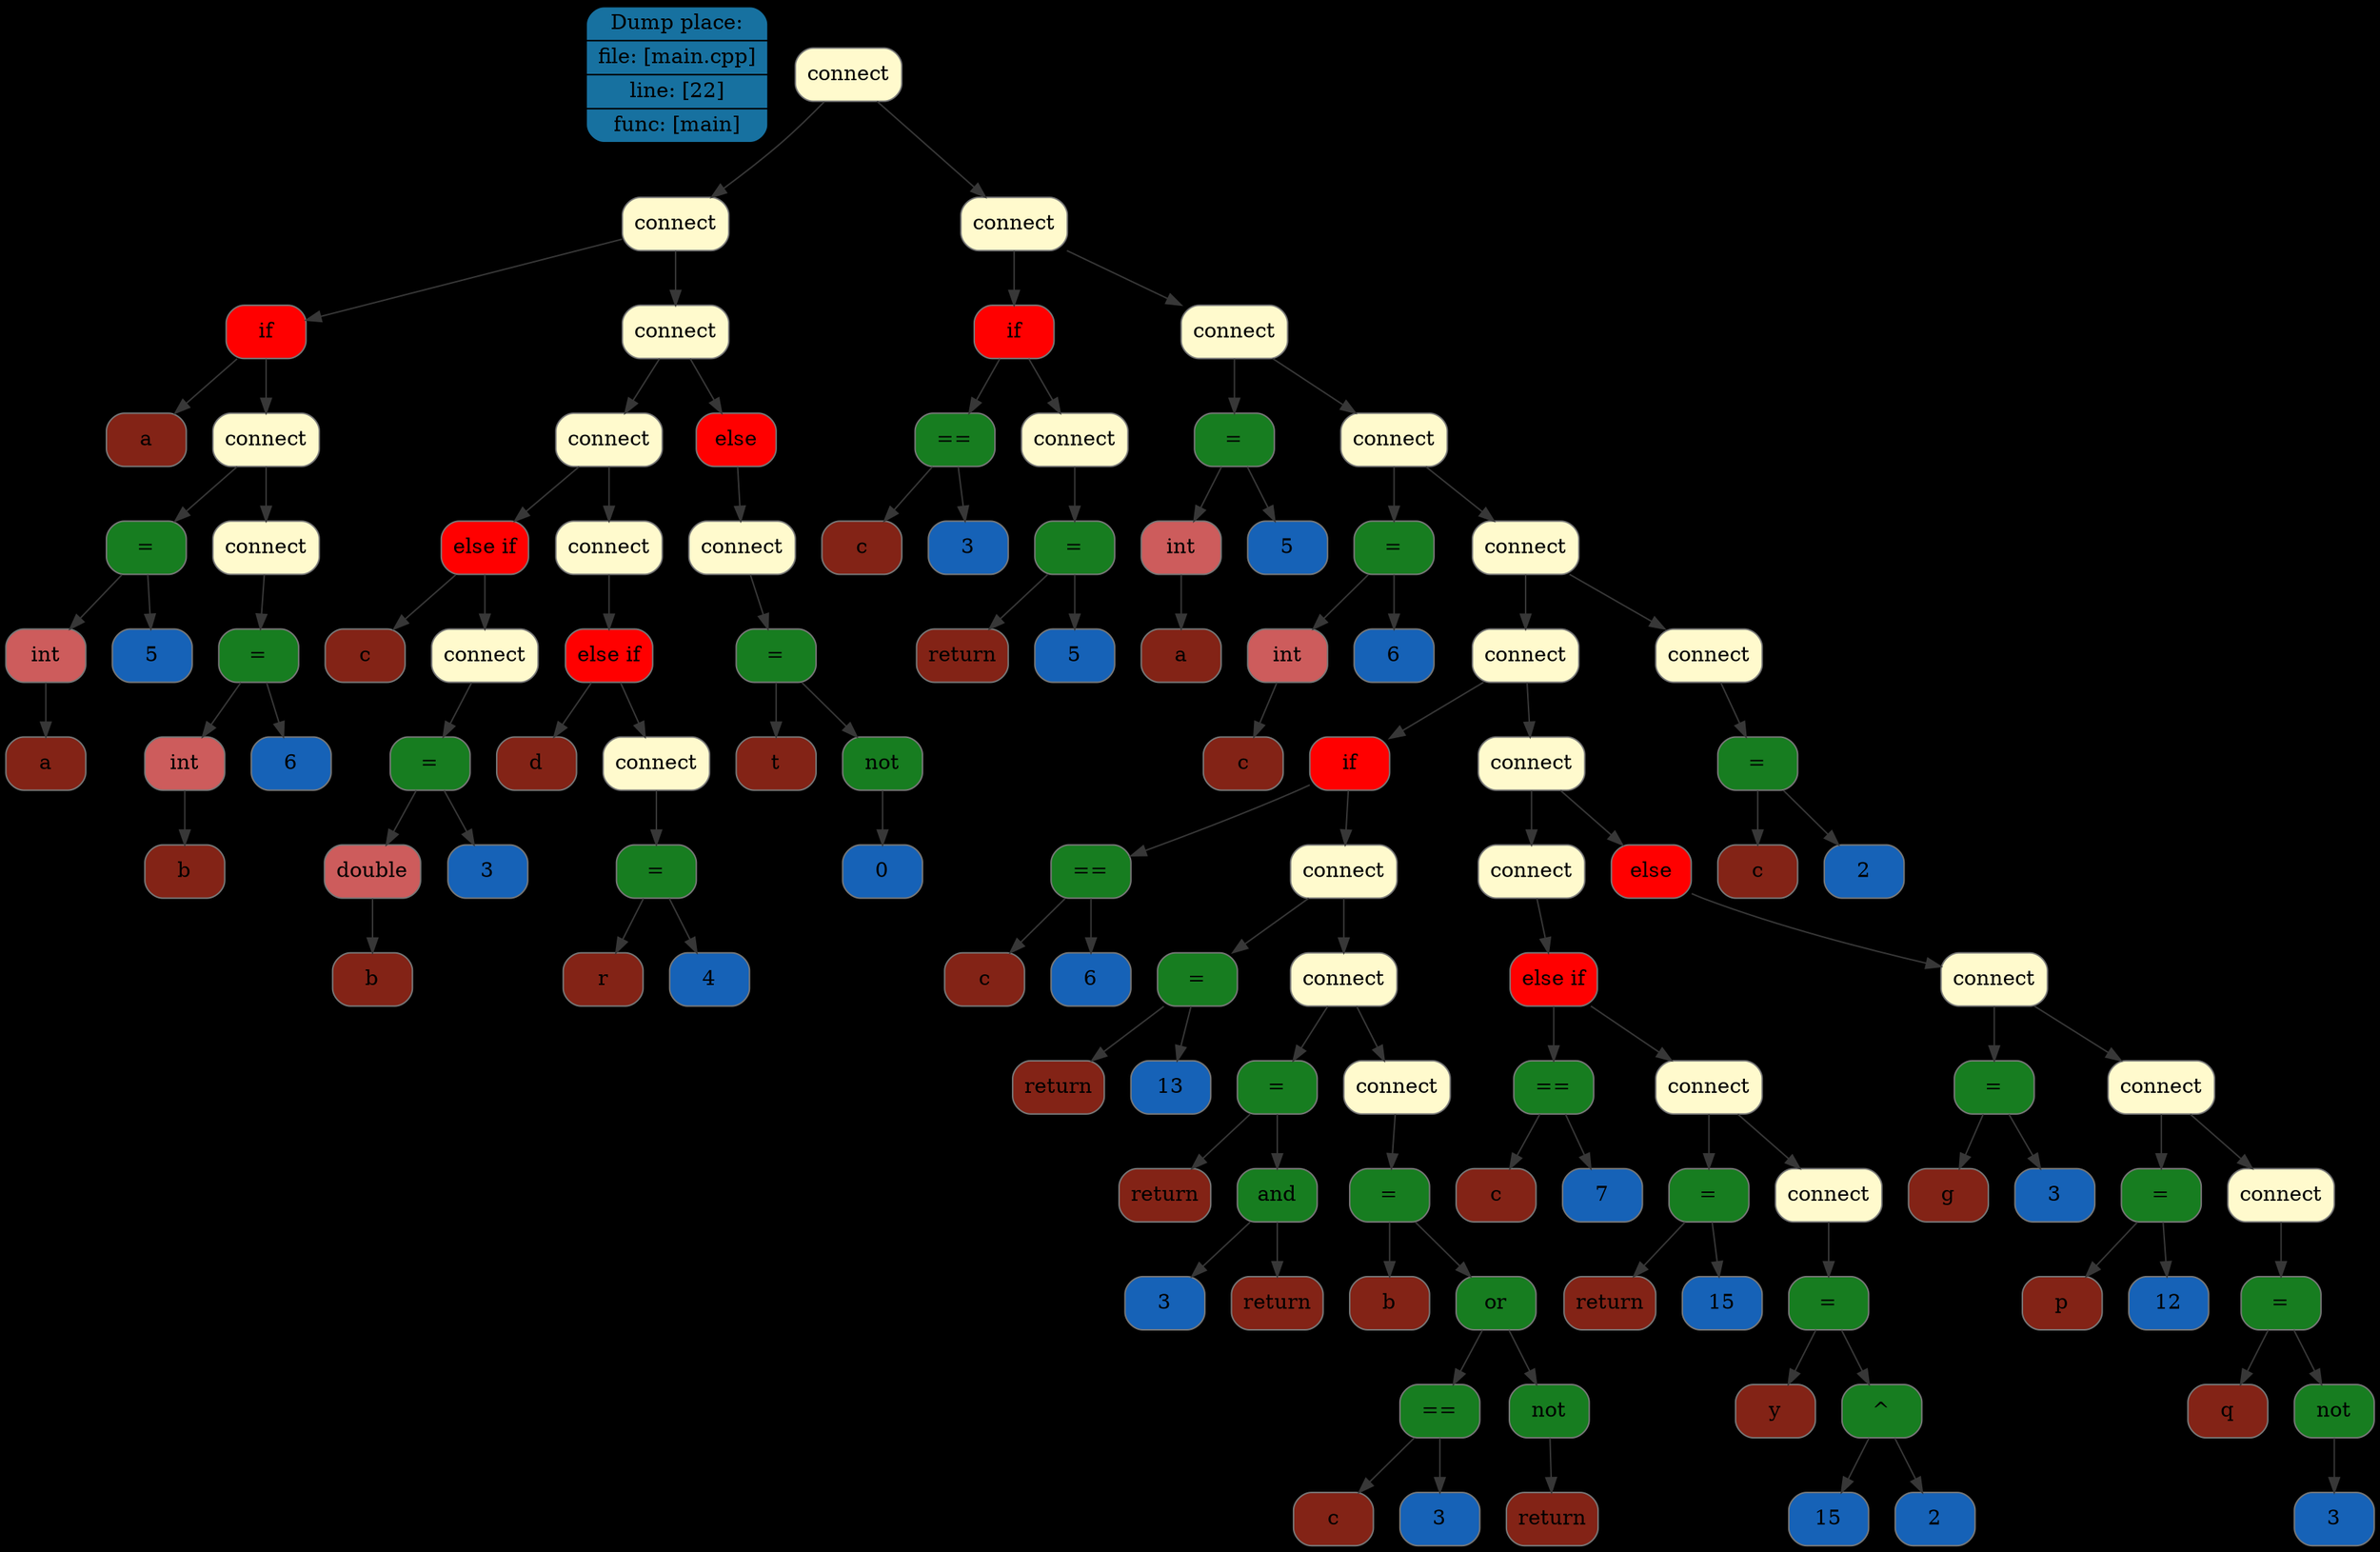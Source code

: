 digraph G{
rankdir=TB
graph [bgcolor="#000000"];
place[shape=Mrecord, style=filled, fillcolor="#1771a0", pos="0,1!",label = " { Dump place: | file: [main.cpp] | line: [22] | func: [main] } "color = "#000000"];
node0x507000003200[shape=Mrecord, style=filled, fillcolor="#FFFACD"label = "connect", color = "#777777"];
node0x507000000f70[shape=Mrecord, style=filled, fillcolor="#FFFACD"label = "connect", color = "#777777"];
node0x507000000560[shape=Mrecord, style=filled, fillcolor="red"label = "if", color = "#777777"];
node0x507000000090[shape=Mrecord, style=filled, fillcolor="#832316"label = "a", color = "#777777"];
node0x5070000004f0[shape=Mrecord, style=filled, fillcolor="#FFFACD"label = "connect", color = "#777777"];
node0x507000000250[shape=Mrecord, style=filled, fillcolor="#177d20"label = "\=", color = "#777777"];
node0x507000000100[shape=Mrecord, style=filled, fillcolor="#CD5C5C"label = "int", color = "#777777"];
node0x507000000170[shape=Mrecord, style=filled, fillcolor="#832316"label = "a", color = "#777777"];
node0x5070000001e0[shape=Mrecord, style=filled, fillcolor="#1662b7"label = "5", color = "#777777"];
node0x507000000480[shape=Mrecord, style=filled, fillcolor="#FFFACD"label = "connect", color = "#777777"];
node0x507000000410[shape=Mrecord, style=filled, fillcolor="#177d20"label = "\=", color = "#777777"];
node0x5070000002c0[shape=Mrecord, style=filled, fillcolor="#CD5C5C"label = "int", color = "#777777"];
node0x507000000330[shape=Mrecord, style=filled, fillcolor="#832316"label = "b", color = "#777777"];
node0x5070000003a0[shape=Mrecord, style=filled, fillcolor="#1662b7"label = "6", color = "#777777"];
node0x507000000f00[shape=Mrecord, style=filled, fillcolor="#FFFACD"label = "connect", color = "#777777"];
node0x507000000bf0[shape=Mrecord, style=filled, fillcolor="#FFFACD"label = "connect", color = "#777777"];
node0x507000000870[shape=Mrecord, style=filled, fillcolor="red"label = "else if", color = "#777777"];
node0x5070000005d0[shape=Mrecord, style=filled, fillcolor="#832316"label = "c", color = "#777777"];
node0x507000000800[shape=Mrecord, style=filled, fillcolor="#FFFACD"label = "connect", color = "#777777"];
node0x507000000790[shape=Mrecord, style=filled, fillcolor="#177d20"label = "\=", color = "#777777"];
node0x507000000640[shape=Mrecord, style=filled, fillcolor="#CD5C5C"label = "double", color = "#777777"];
node0x5070000006b0[shape=Mrecord, style=filled, fillcolor="#832316"label = "b", color = "#777777"];
node0x507000000720[shape=Mrecord, style=filled, fillcolor="#1662b7"label = "3", color = "#777777"];
node0x507000000b80[shape=Mrecord, style=filled, fillcolor="#FFFACD"label = "connect", color = "#777777"];
node0x507000000b10[shape=Mrecord, style=filled, fillcolor="red"label = "else if", color = "#777777"];
node0x5070000008e0[shape=Mrecord, style=filled, fillcolor="#832316"label = "d", color = "#777777"];
node0x507000000aa0[shape=Mrecord, style=filled, fillcolor="#FFFACD"label = "connect", color = "#777777"];
node0x507000000a30[shape=Mrecord, style=filled, fillcolor="#177d20"label = "\=", color = "#777777"];
node0x507000000950[shape=Mrecord, style=filled, fillcolor="#832316"label = "r", color = "#777777"];
node0x5070000009c0[shape=Mrecord, style=filled, fillcolor="#1662b7"label = "4", color = "#777777"];
node0x507000000e90[shape=Mrecord, style=filled, fillcolor="red"label = "else", color = "#777777"];
node0x507000000e20[shape=Mrecord, style=filled, fillcolor="#FFFACD"label = "connect", color = "#777777"];
node0x507000000db0[shape=Mrecord, style=filled, fillcolor="#177d20"label = "\=", color = "#777777"];
node0x507000000c60[shape=Mrecord, style=filled, fillcolor="#832316"label = "t", color = "#777777"];
node0x507000000d40[shape=Mrecord, style=filled, fillcolor="#177d20"label = "not", color = "#777777"];
node0x507000000cd0[shape=Mrecord, style=filled, fillcolor="#1662b7"label = "0", color = "#777777"];
node0x507000003190[shape=Mrecord, style=filled, fillcolor="#FFFACD"label = "connect", color = "#777777"];
node0x5070000012f0[shape=Mrecord, style=filled, fillcolor="red"label = "if", color = "#777777"];
node0x5070000010c0[shape=Mrecord, style=filled, fillcolor="#177d20"label = "\==", color = "#777777"];
node0x507000000fe0[shape=Mrecord, style=filled, fillcolor="#832316"label = "c", color = "#777777"];
node0x507000001050[shape=Mrecord, style=filled, fillcolor="#1662b7"label = "3", color = "#777777"];
node0x507000001280[shape=Mrecord, style=filled, fillcolor="#FFFACD"label = "connect", color = "#777777"];
node0x507000001210[shape=Mrecord, style=filled, fillcolor="#177d20"label = "\=", color = "#777777"];
node0x507000001130[shape=Mrecord, style=filled, fillcolor="#832316"label = "return", color = "#777777"];
node0x5070000011a0[shape=Mrecord, style=filled, fillcolor="#1662b7"label = "5", color = "#777777"];
node0x507000003120[shape=Mrecord, style=filled, fillcolor="#FFFACD"label = "connect", color = "#777777"];
node0x5070000014b0[shape=Mrecord, style=filled, fillcolor="#177d20"label = "\=", color = "#777777"];
node0x507000001360[shape=Mrecord, style=filled, fillcolor="#CD5C5C"label = "int", color = "#777777"];
node0x5070000013d0[shape=Mrecord, style=filled, fillcolor="#832316"label = "a", color = "#777777"];
node0x507000001440[shape=Mrecord, style=filled, fillcolor="#1662b7"label = "5", color = "#777777"];
node0x5070000030b0[shape=Mrecord, style=filled, fillcolor="#FFFACD"label = "connect", color = "#777777"];
node0x507000001670[shape=Mrecord, style=filled, fillcolor="#177d20"label = "\=", color = "#777777"];
node0x507000001520[shape=Mrecord, style=filled, fillcolor="#CD5C5C"label = "int", color = "#777777"];
node0x507000001590[shape=Mrecord, style=filled, fillcolor="#832316"label = "c", color = "#777777"];
node0x507000001600[shape=Mrecord, style=filled, fillcolor="#1662b7"label = "6", color = "#777777"];
node0x507000003040[shape=Mrecord, style=filled, fillcolor="#FFFACD"label = "connect", color = "#777777"];
node0x507000002e10[shape=Mrecord, style=filled, fillcolor="#FFFACD"label = "connect", color = "#777777"];
node0x507000002080[shape=Mrecord, style=filled, fillcolor="red"label = "if", color = "#777777"];
node0x5070000017c0[shape=Mrecord, style=filled, fillcolor="#177d20"label = "\==", color = "#777777"];
node0x5070000016e0[shape=Mrecord, style=filled, fillcolor="#832316"label = "c", color = "#777777"];
node0x507000001750[shape=Mrecord, style=filled, fillcolor="#1662b7"label = "6", color = "#777777"];
node0x507000002010[shape=Mrecord, style=filled, fillcolor="#FFFACD"label = "connect", color = "#777777"];
node0x507000001910[shape=Mrecord, style=filled, fillcolor="#177d20"label = "\=", color = "#777777"];
node0x507000001830[shape=Mrecord, style=filled, fillcolor="#832316"label = "return", color = "#777777"];
node0x5070000018a0[shape=Mrecord, style=filled, fillcolor="#1662b7"label = "13", color = "#777777"];
node0x507000001fa0[shape=Mrecord, style=filled, fillcolor="#FFFACD"label = "connect", color = "#777777"];
node0x507000001b40[shape=Mrecord, style=filled, fillcolor="#177d20"label = "\=", color = "#777777"];
node0x507000001980[shape=Mrecord, style=filled, fillcolor="#832316"label = "return", color = "#777777"];
node0x507000001ad0[shape=Mrecord, style=filled, fillcolor="#177d20"label = "and", color = "#777777"];
node0x5070000019f0[shape=Mrecord, style=filled, fillcolor="#1662b7"label = "3", color = "#777777"];
node0x507000001a60[shape=Mrecord, style=filled, fillcolor="#832316"label = "return", color = "#777777"];
node0x507000001f30[shape=Mrecord, style=filled, fillcolor="#FFFACD"label = "connect", color = "#777777"];
node0x507000001ec0[shape=Mrecord, style=filled, fillcolor="#177d20"label = "\=", color = "#777777"];
node0x507000001bb0[shape=Mrecord, style=filled, fillcolor="#832316"label = "b", color = "#777777"];
node0x507000001e50[shape=Mrecord, style=filled, fillcolor="#177d20"label = "or", color = "#777777"];
node0x507000001d00[shape=Mrecord, style=filled, fillcolor="#177d20"label = "\==", color = "#777777"];
node0x507000001c20[shape=Mrecord, style=filled, fillcolor="#832316"label = "c", color = "#777777"];
node0x507000001c90[shape=Mrecord, style=filled, fillcolor="#1662b7"label = "3", color = "#777777"];
node0x507000001de0[shape=Mrecord, style=filled, fillcolor="#177d20"label = "not", color = "#777777"];
node0x507000001d70[shape=Mrecord, style=filled, fillcolor="#832316"label = "return", color = "#777777"];
node0x507000002da0[shape=Mrecord, style=filled, fillcolor="#FFFACD"label = "connect", color = "#777777"];
node0x507000002710[shape=Mrecord, style=filled, fillcolor="#FFFACD"label = "connect", color = "#777777"];
node0x5070000026a0[shape=Mrecord, style=filled, fillcolor="red"label = "else if", color = "#777777"];
node0x5070000021d0[shape=Mrecord, style=filled, fillcolor="#177d20"label = "\==", color = "#777777"];
node0x5070000020f0[shape=Mrecord, style=filled, fillcolor="#832316"label = "c", color = "#777777"];
node0x507000002160[shape=Mrecord, style=filled, fillcolor="#1662b7"label = "7", color = "#777777"];
node0x507000002630[shape=Mrecord, style=filled, fillcolor="#FFFACD"label = "connect", color = "#777777"];
node0x507000002320[shape=Mrecord, style=filled, fillcolor="#177d20"label = "\=", color = "#777777"];
node0x507000002240[shape=Mrecord, style=filled, fillcolor="#832316"label = "return", color = "#777777"];
node0x5070000022b0[shape=Mrecord, style=filled, fillcolor="#1662b7"label = "15", color = "#777777"];
node0x5070000025c0[shape=Mrecord, style=filled, fillcolor="#FFFACD"label = "connect", color = "#777777"];
node0x507000002550[shape=Mrecord, style=filled, fillcolor="#177d20"label = "\=", color = "#777777"];
node0x507000002390[shape=Mrecord, style=filled, fillcolor="#832316"label = "y", color = "#777777"];
node0x5070000024e0[shape=Mrecord, style=filled, fillcolor="#177d20"label = "\^", color = "#777777"];
node0x507000002400[shape=Mrecord, style=filled, fillcolor="#1662b7"label = "15", color = "#777777"];
node0x507000002470[shape=Mrecord, style=filled, fillcolor="#1662b7"label = "2", color = "#777777"];
node0x507000002d30[shape=Mrecord, style=filled, fillcolor="red"label = "else", color = "#777777"];
node0x507000002cc0[shape=Mrecord, style=filled, fillcolor="#FFFACD"label = "connect", color = "#777777"];
node0x507000002860[shape=Mrecord, style=filled, fillcolor="#177d20"label = "\=", color = "#777777"];
node0x507000002780[shape=Mrecord, style=filled, fillcolor="#832316"label = "g", color = "#777777"];
node0x5070000027f0[shape=Mrecord, style=filled, fillcolor="#1662b7"label = "3", color = "#777777"];
node0x507000002c50[shape=Mrecord, style=filled, fillcolor="#FFFACD"label = "connect", color = "#777777"];
node0x5070000029b0[shape=Mrecord, style=filled, fillcolor="#177d20"label = "\=", color = "#777777"];
node0x5070000028d0[shape=Mrecord, style=filled, fillcolor="#832316"label = "p", color = "#777777"];
node0x507000002940[shape=Mrecord, style=filled, fillcolor="#1662b7"label = "12", color = "#777777"];
node0x507000002be0[shape=Mrecord, style=filled, fillcolor="#FFFACD"label = "connect", color = "#777777"];
node0x507000002b70[shape=Mrecord, style=filled, fillcolor="#177d20"label = "\=", color = "#777777"];
node0x507000002a20[shape=Mrecord, style=filled, fillcolor="#832316"label = "q", color = "#777777"];
node0x507000002b00[shape=Mrecord, style=filled, fillcolor="#177d20"label = "not", color = "#777777"];
node0x507000002a90[shape=Mrecord, style=filled, fillcolor="#1662b7"label = "3", color = "#777777"];
node0x507000002fd0[shape=Mrecord, style=filled, fillcolor="#FFFACD"label = "connect", color = "#777777"];
node0x507000002f60[shape=Mrecord, style=filled, fillcolor="#177d20"label = "\=", color = "#777777"];
node0x507000002e80[shape=Mrecord, style=filled, fillcolor="#832316"label = "c", color = "#777777"];
node0x507000002ef0[shape=Mrecord, style=filled, fillcolor="#1662b7"label = "2", color = "#777777"];
edge[color="#373737"];
node0x507000003200->node0x507000000f70;
node0x507000000f70->node0x507000000560;
node0x507000000560->node0x507000000090;
node0x507000000560->node0x5070000004f0;
node0x5070000004f0->node0x507000000250;
node0x507000000250->node0x507000000100;
node0x507000000100->node0x507000000170;
node0x507000000250->node0x5070000001e0;
node0x5070000004f0->node0x507000000480;
node0x507000000480->node0x507000000410;
node0x507000000410->node0x5070000002c0;
node0x5070000002c0->node0x507000000330;
node0x507000000410->node0x5070000003a0;
node0x507000000f70->node0x507000000f00;
node0x507000000f00->node0x507000000bf0;
node0x507000000bf0->node0x507000000870;
node0x507000000870->node0x5070000005d0;
node0x507000000870->node0x507000000800;
node0x507000000800->node0x507000000790;
node0x507000000790->node0x507000000640;
node0x507000000640->node0x5070000006b0;
node0x507000000790->node0x507000000720;
node0x507000000bf0->node0x507000000b80;
node0x507000000b80->node0x507000000b10;
node0x507000000b10->node0x5070000008e0;
node0x507000000b10->node0x507000000aa0;
node0x507000000aa0->node0x507000000a30;
node0x507000000a30->node0x507000000950;
node0x507000000a30->node0x5070000009c0;
node0x507000000f00->node0x507000000e90;
node0x507000000e90->node0x507000000e20;
node0x507000000e20->node0x507000000db0;
node0x507000000db0->node0x507000000c60;
node0x507000000db0->node0x507000000d40;
node0x507000000d40->node0x507000000cd0;
node0x507000003200->node0x507000003190;
node0x507000003190->node0x5070000012f0;
node0x5070000012f0->node0x5070000010c0;
node0x5070000010c0->node0x507000000fe0;
node0x5070000010c0->node0x507000001050;
node0x5070000012f0->node0x507000001280;
node0x507000001280->node0x507000001210;
node0x507000001210->node0x507000001130;
node0x507000001210->node0x5070000011a0;
node0x507000003190->node0x507000003120;
node0x507000003120->node0x5070000014b0;
node0x5070000014b0->node0x507000001360;
node0x507000001360->node0x5070000013d0;
node0x5070000014b0->node0x507000001440;
node0x507000003120->node0x5070000030b0;
node0x5070000030b0->node0x507000001670;
node0x507000001670->node0x507000001520;
node0x507000001520->node0x507000001590;
node0x507000001670->node0x507000001600;
node0x5070000030b0->node0x507000003040;
node0x507000003040->node0x507000002e10;
node0x507000002e10->node0x507000002080;
node0x507000002080->node0x5070000017c0;
node0x5070000017c0->node0x5070000016e0;
node0x5070000017c0->node0x507000001750;
node0x507000002080->node0x507000002010;
node0x507000002010->node0x507000001910;
node0x507000001910->node0x507000001830;
node0x507000001910->node0x5070000018a0;
node0x507000002010->node0x507000001fa0;
node0x507000001fa0->node0x507000001b40;
node0x507000001b40->node0x507000001980;
node0x507000001b40->node0x507000001ad0;
node0x507000001ad0->node0x5070000019f0;
node0x507000001ad0->node0x507000001a60;
node0x507000001fa0->node0x507000001f30;
node0x507000001f30->node0x507000001ec0;
node0x507000001ec0->node0x507000001bb0;
node0x507000001ec0->node0x507000001e50;
node0x507000001e50->node0x507000001d00;
node0x507000001d00->node0x507000001c20;
node0x507000001d00->node0x507000001c90;
node0x507000001e50->node0x507000001de0;
node0x507000001de0->node0x507000001d70;
node0x507000002e10->node0x507000002da0;
node0x507000002da0->node0x507000002710;
node0x507000002710->node0x5070000026a0;
node0x5070000026a0->node0x5070000021d0;
node0x5070000021d0->node0x5070000020f0;
node0x5070000021d0->node0x507000002160;
node0x5070000026a0->node0x507000002630;
node0x507000002630->node0x507000002320;
node0x507000002320->node0x507000002240;
node0x507000002320->node0x5070000022b0;
node0x507000002630->node0x5070000025c0;
node0x5070000025c0->node0x507000002550;
node0x507000002550->node0x507000002390;
node0x507000002550->node0x5070000024e0;
node0x5070000024e0->node0x507000002400;
node0x5070000024e0->node0x507000002470;
node0x507000002da0->node0x507000002d30;
node0x507000002d30->node0x507000002cc0;
node0x507000002cc0->node0x507000002860;
node0x507000002860->node0x507000002780;
node0x507000002860->node0x5070000027f0;
node0x507000002cc0->node0x507000002c50;
node0x507000002c50->node0x5070000029b0;
node0x5070000029b0->node0x5070000028d0;
node0x5070000029b0->node0x507000002940;
node0x507000002c50->node0x507000002be0;
node0x507000002be0->node0x507000002b70;
node0x507000002b70->node0x507000002a20;
node0x507000002b70->node0x507000002b00;
node0x507000002b00->node0x507000002a90;
node0x507000003040->node0x507000002fd0;
node0x507000002fd0->node0x507000002f60;
node0x507000002f60->node0x507000002e80;
node0x507000002f60->node0x507000002ef0;
}
